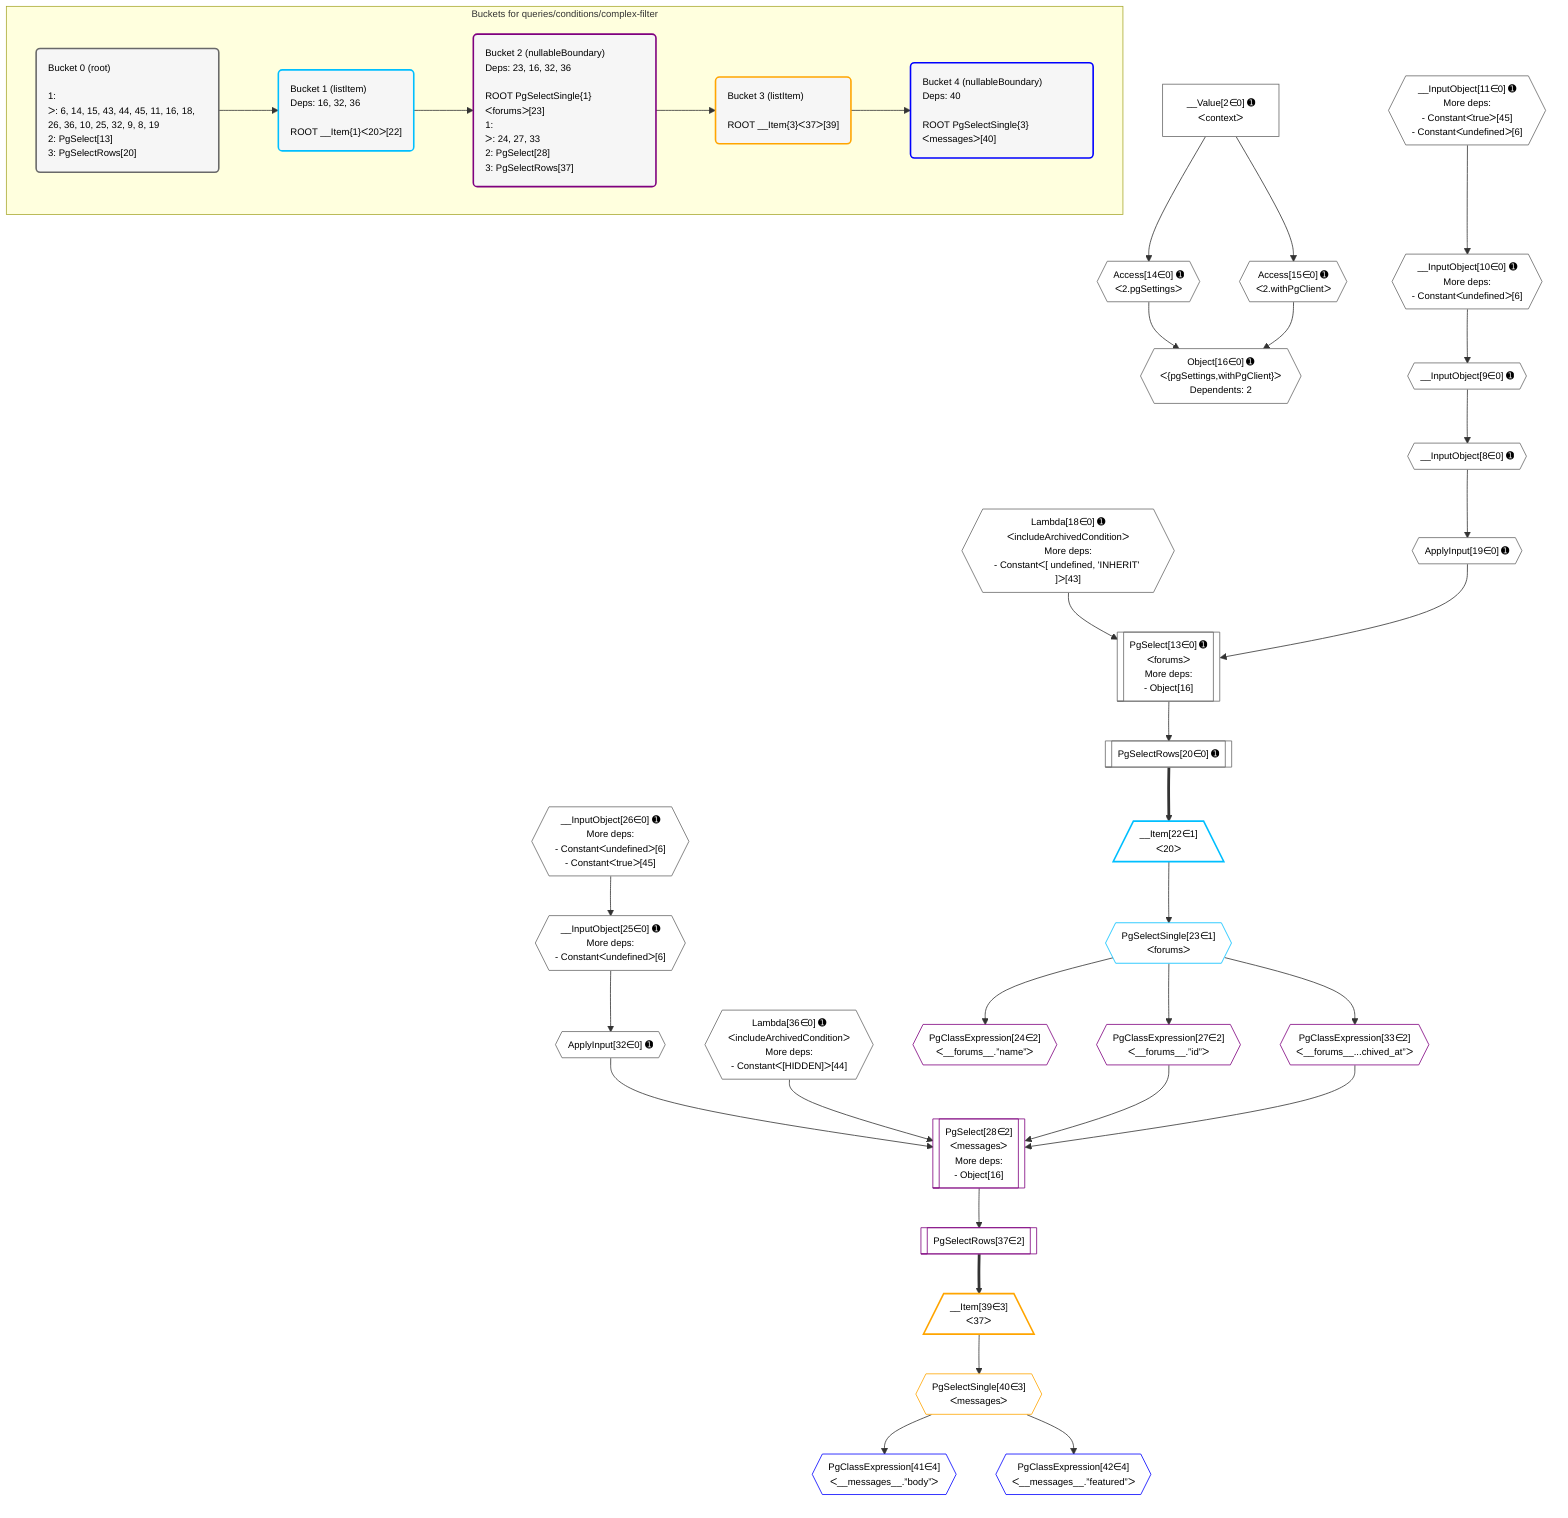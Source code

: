 %%{init: {'themeVariables': { 'fontSize': '12px'}}}%%
graph TD
    classDef path fill:#eee,stroke:#000,color:#000
    classDef plan fill:#fff,stroke-width:1px,color:#000
    classDef itemplan fill:#fff,stroke-width:2px,color:#000
    classDef unbatchedplan fill:#dff,stroke-width:1px,color:#000
    classDef sideeffectplan fill:#fcc,stroke-width:2px,color:#000
    classDef bucket fill:#f6f6f6,color:#000,stroke-width:2px,text-align:left

    subgraph "Buckets for queries/conditions/complex-filter"
    Bucket0("Bucket 0 (root)<br /><br />1: <br />ᐳ: 6, 14, 15, 43, 44, 45, 11, 16, 18, 26, 36, 10, 25, 32, 9, 8, 19<br />2: PgSelect[13]<br />3: PgSelectRows[20]"):::bucket
    Bucket1("Bucket 1 (listItem)<br />Deps: 16, 32, 36<br /><br />ROOT __Item{1}ᐸ20ᐳ[22]"):::bucket
    Bucket2("Bucket 2 (nullableBoundary)<br />Deps: 23, 16, 32, 36<br /><br />ROOT PgSelectSingle{1}ᐸforumsᐳ[23]<br />1: <br />ᐳ: 24, 27, 33<br />2: PgSelect[28]<br />3: PgSelectRows[37]"):::bucket
    Bucket3("Bucket 3 (listItem)<br /><br />ROOT __Item{3}ᐸ37ᐳ[39]"):::bucket
    Bucket4("Bucket 4 (nullableBoundary)<br />Deps: 40<br /><br />ROOT PgSelectSingle{3}ᐸmessagesᐳ[40]"):::bucket
    end
    Bucket0 --> Bucket1
    Bucket1 --> Bucket2
    Bucket2 --> Bucket3
    Bucket3 --> Bucket4

    %% plan dependencies
    PgSelect13[["PgSelect[13∈0] ➊<br />ᐸforumsᐳ<br />More deps:<br />- Object[16]"]]:::plan
    Lambda18{{"Lambda[18∈0] ➊<br />ᐸincludeArchivedConditionᐳ<br />More deps:<br />- Constantᐸ[ undefined, 'INHERIT' ]ᐳ[43]"}}:::plan
    ApplyInput19{{"ApplyInput[19∈0] ➊"}}:::plan
    Lambda18 & ApplyInput19 --> PgSelect13
    __InputObject10{{"__InputObject[10∈0] ➊<br />More deps:<br />- Constantᐸundefinedᐳ[6]"}}:::plan
    __InputObject11{{"__InputObject[11∈0] ➊<br />More deps:<br />- Constantᐸtrueᐳ[45]<br />- Constantᐸundefinedᐳ[6]"}}:::plan
    __InputObject11 --> __InputObject10
    Object16{{"Object[16∈0] ➊<br />ᐸ{pgSettings,withPgClient}ᐳ<br />Dependents: 2"}}:::plan
    Access14{{"Access[14∈0] ➊<br />ᐸ2.pgSettingsᐳ"}}:::plan
    Access15{{"Access[15∈0] ➊<br />ᐸ2.withPgClientᐳ"}}:::plan
    Access14 & Access15 --> Object16
    __InputObject25{{"__InputObject[25∈0] ➊<br />More deps:<br />- Constantᐸundefinedᐳ[6]"}}:::plan
    __InputObject26{{"__InputObject[26∈0] ➊<br />More deps:<br />- Constantᐸundefinedᐳ[6]<br />- Constantᐸtrueᐳ[45]"}}:::plan
    __InputObject26 --> __InputObject25
    __InputObject8{{"__InputObject[8∈0] ➊"}}:::plan
    __InputObject9{{"__InputObject[9∈0] ➊"}}:::plan
    __InputObject9 --> __InputObject8
    __InputObject10 --> __InputObject9
    __Value2["__Value[2∈0] ➊<br />ᐸcontextᐳ"]:::plan
    __Value2 --> Access14
    __Value2 --> Access15
    __InputObject8 --> ApplyInput19
    PgSelectRows20[["PgSelectRows[20∈0] ➊"]]:::plan
    PgSelect13 --> PgSelectRows20
    ApplyInput32{{"ApplyInput[32∈0] ➊"}}:::plan
    __InputObject25 --> ApplyInput32
    Lambda36{{"Lambda[36∈0] ➊<br />ᐸincludeArchivedConditionᐳ<br />More deps:<br />- Constantᐸ[HIDDEN]ᐳ[44]"}}:::plan
    __Item22[/"__Item[22∈1]<br />ᐸ20ᐳ"\]:::itemplan
    PgSelectRows20 ==> __Item22
    PgSelectSingle23{{"PgSelectSingle[23∈1]<br />ᐸforumsᐳ"}}:::plan
    __Item22 --> PgSelectSingle23
    PgSelect28[["PgSelect[28∈2]<br />ᐸmessagesᐳ<br />More deps:<br />- Object[16]"]]:::plan
    PgClassExpression27{{"PgClassExpression[27∈2]<br />ᐸ__forums__.”id”ᐳ"}}:::plan
    PgClassExpression33{{"PgClassExpression[33∈2]<br />ᐸ__forums__...chived_at”ᐳ"}}:::plan
    PgClassExpression27 & ApplyInput32 & PgClassExpression33 & Lambda36 --> PgSelect28
    PgClassExpression24{{"PgClassExpression[24∈2]<br />ᐸ__forums__.”name”ᐳ"}}:::plan
    PgSelectSingle23 --> PgClassExpression24
    PgSelectSingle23 --> PgClassExpression27
    PgSelectSingle23 --> PgClassExpression33
    PgSelectRows37[["PgSelectRows[37∈2]"]]:::plan
    PgSelect28 --> PgSelectRows37
    __Item39[/"__Item[39∈3]<br />ᐸ37ᐳ"\]:::itemplan
    PgSelectRows37 ==> __Item39
    PgSelectSingle40{{"PgSelectSingle[40∈3]<br />ᐸmessagesᐳ"}}:::plan
    __Item39 --> PgSelectSingle40
    PgClassExpression41{{"PgClassExpression[41∈4]<br />ᐸ__messages__.”body”ᐳ"}}:::plan
    PgSelectSingle40 --> PgClassExpression41
    PgClassExpression42{{"PgClassExpression[42∈4]<br />ᐸ__messages__.”featured”ᐳ"}}:::plan
    PgSelectSingle40 --> PgClassExpression42

    %% define steps
    classDef bucket0 stroke:#696969
    class Bucket0,__Value2,__InputObject8,__InputObject9,__InputObject10,__InputObject11,PgSelect13,Access14,Access15,Object16,Lambda18,ApplyInput19,PgSelectRows20,__InputObject25,__InputObject26,ApplyInput32,Lambda36 bucket0
    classDef bucket1 stroke:#00bfff
    class Bucket1,__Item22,PgSelectSingle23 bucket1
    classDef bucket2 stroke:#7f007f
    class Bucket2,PgClassExpression24,PgClassExpression27,PgSelect28,PgClassExpression33,PgSelectRows37 bucket2
    classDef bucket3 stroke:#ffa500
    class Bucket3,__Item39,PgSelectSingle40 bucket3
    classDef bucket4 stroke:#0000ff
    class Bucket4,PgClassExpression41,PgClassExpression42 bucket4